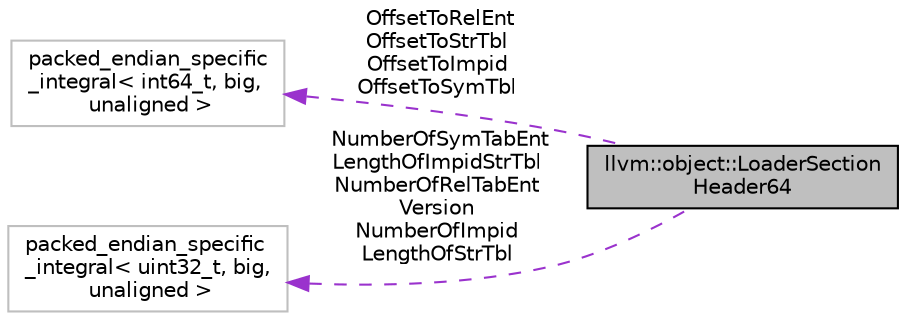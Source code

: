 digraph "llvm::object::LoaderSectionHeader64"
{
 // LATEX_PDF_SIZE
  bgcolor="transparent";
  edge [fontname="Helvetica",fontsize="10",labelfontname="Helvetica",labelfontsize="10"];
  node [fontname="Helvetica",fontsize="10",shape=record];
  rankdir="LR";
  Node1 [label="llvm::object::LoaderSection\lHeader64",height=0.2,width=0.4,color="black", fillcolor="grey75", style="filled", fontcolor="black",tooltip=" "];
  Node2 -> Node1 [dir="back",color="darkorchid3",fontsize="10",style="dashed",label=" OffsetToRelEnt\nOffsetToStrTbl\nOffsetToImpid\nOffsetToSymTbl" ,fontname="Helvetica"];
  Node2 [label="packed_endian_specific\l_integral\< int64_t, big,\l unaligned \>",height=0.2,width=0.4,color="grey75",tooltip=" "];
  Node3 -> Node1 [dir="back",color="darkorchid3",fontsize="10",style="dashed",label=" NumberOfSymTabEnt\nLengthOfImpidStrTbl\nNumberOfRelTabEnt\nVersion\nNumberOfImpid\nLengthOfStrTbl" ,fontname="Helvetica"];
  Node3 [label="packed_endian_specific\l_integral\< uint32_t, big,\l unaligned \>",height=0.2,width=0.4,color="grey75",tooltip=" "];
}
